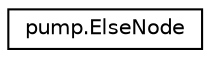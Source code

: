 digraph "Graphical Class Hierarchy"
{
  edge [fontname="Helvetica",fontsize="10",labelfontname="Helvetica",labelfontsize="10"];
  node [fontname="Helvetica",fontsize="10",shape=record];
  rankdir="LR";
  Node0 [label="pump.ElseNode",height=0.2,width=0.4,color="black", fillcolor="white", style="filled",URL="$classpump_1_1ElseNode.html"];
}
